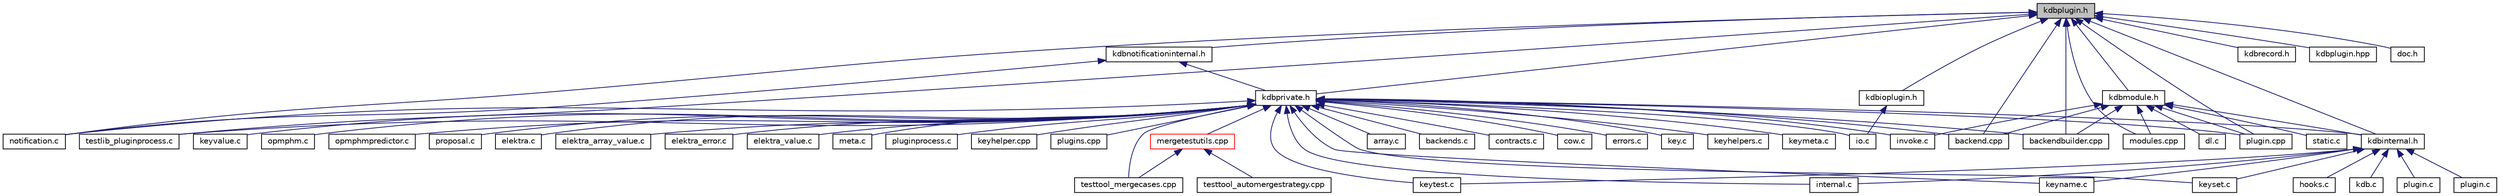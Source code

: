 digraph "kdbplugin.h"
{
 // LATEX_PDF_SIZE
  edge [fontname="Helvetica",fontsize="10",labelfontname="Helvetica",labelfontsize="10"];
  node [fontname="Helvetica",fontsize="10",shape=record];
  Node1 [label="kdbplugin.h",height=0.2,width=0.4,color="black", fillcolor="grey75", style="filled", fontcolor="black",tooltip="Methods for plugin programing."];
  Node1 -> Node2 [dir="back",color="midnightblue",fontsize="10",style="solid"];
  Node2 [label="notification.c",height=0.2,width=0.4,color="black", fillcolor="white", style="filled",URL="$notification_8c.html",tooltip="Implementation of notification functions as defined in kdbnotification.h."];
  Node1 -> Node3 [dir="back",color="midnightblue",fontsize="10",style="solid"];
  Node3 [label="testlib_pluginprocess.c",height=0.2,width=0.4,color="black", fillcolor="white", style="filled",URL="$testlib__pluginprocess_8c.html",tooltip="Tests for pluginprocess library."];
  Node1 -> Node4 [dir="back",color="midnightblue",fontsize="10",style="solid"];
  Node4 [label="backend.cpp",height=0.2,width=0.4,color="black", fillcolor="white", style="filled",URL="$src_2backend_8cpp.html",tooltip="Implementation of backend."];
  Node1 -> Node5 [dir="back",color="midnightblue",fontsize="10",style="solid"];
  Node5 [label="backendbuilder.cpp",height=0.2,width=0.4,color="black", fillcolor="white", style="filled",URL="$backendbuilder_8cpp.html",tooltip="Implementation of backend builder."];
  Node1 -> Node6 [dir="back",color="midnightblue",fontsize="10",style="solid"];
  Node6 [label="modules.cpp",height=0.2,width=0.4,color="black", fillcolor="white", style="filled",URL="$modules_8cpp.html",tooltip="Implementation of module loading."];
  Node1 -> Node7 [dir="back",color="midnightblue",fontsize="10",style="solid"];
  Node7 [label="plugin.cpp",height=0.2,width=0.4,color="black", fillcolor="white", style="filled",URL="$plugin_8cpp.html",tooltip="Implementation of plugin."];
  Node1 -> Node8 [dir="back",color="midnightblue",fontsize="10",style="solid"];
  Node8 [label="kdbinternal.h",height=0.2,width=0.4,color="black", fillcolor="white", style="filled",URL="$kdbinternal_8h.html",tooltip="Includes most internal header files."];
  Node8 -> Node9 [dir="back",color="midnightblue",fontsize="10",style="solid"];
  Node9 [label="hooks.c",height=0.2,width=0.4,color="black", fillcolor="white", style="filled",URL="$hooks_8c.html",tooltip=" "];
  Node8 -> Node10 [dir="back",color="midnightblue",fontsize="10",style="solid"];
  Node10 [label="internal.c",height=0.2,width=0.4,color="black", fillcolor="white", style="filled",URL="$internal_8c.html",tooltip="Internal methods for Elektra."];
  Node8 -> Node11 [dir="back",color="midnightblue",fontsize="10",style="solid"];
  Node11 [label="kdb.c",height=0.2,width=0.4,color="black", fillcolor="white", style="filled",URL="$kdb_8c.html",tooltip="Low level functions for access the Key Database."];
  Node8 -> Node12 [dir="back",color="midnightblue",fontsize="10",style="solid"];
  Node12 [label="keyname.c",height=0.2,width=0.4,color="black", fillcolor="white", style="filled",URL="$elektra_2keyname_8c.html",tooltip="Methods for Key name manipulation."];
  Node8 -> Node13 [dir="back",color="midnightblue",fontsize="10",style="solid"];
  Node13 [label="keyset.c",height=0.2,width=0.4,color="black", fillcolor="white", style="filled",URL="$keyset_8c.html",tooltip="Methods for key sets."];
  Node8 -> Node14 [dir="back",color="midnightblue",fontsize="10",style="solid"];
  Node14 [label="keytest.c",height=0.2,width=0.4,color="black", fillcolor="white", style="filled",URL="$keytest_8c.html",tooltip="Methods for making tests."];
  Node8 -> Node15 [dir="back",color="midnightblue",fontsize="10",style="solid"];
  Node15 [label="plugin.c",height=0.2,width=0.4,color="black", fillcolor="white", style="filled",URL="$elektra_2plugin_8c.html",tooltip="Interna of plugin functionality."];
  Node8 -> Node16 [dir="back",color="midnightblue",fontsize="10",style="solid"];
  Node16 [label="plugin.c",height=0.2,width=0.4,color="black", fillcolor="white", style="filled",URL="$plugin_2plugin_8c.html",tooltip="Access plugin handle."];
  Node1 -> Node17 [dir="back",color="midnightblue",fontsize="10",style="solid"];
  Node17 [label="kdbioplugin.h",height=0.2,width=0.4,color="black", fillcolor="white", style="filled",URL="$kdbioplugin_8h.html",tooltip="Elektra-I/O functions and declarations for the I/O binding test suite."];
  Node17 -> Node18 [dir="back",color="midnightblue",fontsize="10",style="solid"];
  Node18 [label="io.c",height=0.2,width=0.4,color="black", fillcolor="white", style="filled",URL="$io_8c.html",tooltip="Implementation of I/O functions as defined in kdbio.h."];
  Node1 -> Node19 [dir="back",color="midnightblue",fontsize="10",style="solid"];
  Node19 [label="kdbmodule.h",height=0.2,width=0.4,color="black", fillcolor="white", style="filled",URL="$kdbmodule_8h.html",tooltip=" "];
  Node19 -> Node20 [dir="back",color="midnightblue",fontsize="10",style="solid"];
  Node20 [label="invoke.c",height=0.2,width=0.4,color="black", fillcolor="white", style="filled",URL="$invoke_8c.html",tooltip="Library for invoking exported plugin functions."];
  Node19 -> Node21 [dir="back",color="midnightblue",fontsize="10",style="solid"];
  Node21 [label="dl.c",height=0.2,width=0.4,color="black", fillcolor="white", style="filled",URL="$dl_8c.html",tooltip="Loading modules under linux."];
  Node19 -> Node22 [dir="back",color="midnightblue",fontsize="10",style="solid"];
  Node22 [label="static.c",height=0.2,width=0.4,color="black", fillcolor="white", style="filled",URL="$static_8c.html",tooltip=" "];
  Node19 -> Node4 [dir="back",color="midnightblue",fontsize="10",style="solid"];
  Node19 -> Node5 [dir="back",color="midnightblue",fontsize="10",style="solid"];
  Node19 -> Node6 [dir="back",color="midnightblue",fontsize="10",style="solid"];
  Node19 -> Node7 [dir="back",color="midnightblue",fontsize="10",style="solid"];
  Node19 -> Node8 [dir="back",color="midnightblue",fontsize="10",style="solid"];
  Node1 -> Node23 [dir="back",color="midnightblue",fontsize="10",style="solid"];
  Node23 [label="kdbnotificationinternal.h",height=0.2,width=0.4,color="black", fillcolor="white", style="filled",URL="$kdbnotificationinternal_8h.html",tooltip="Elektra-Notification structures and declarations for developing notification and transport plugins."];
  Node23 -> Node2 [dir="back",color="midnightblue",fontsize="10",style="solid"];
  Node23 -> Node24 [dir="back",color="midnightblue",fontsize="10",style="solid"];
  Node24 [label="kdbprivate.h",height=0.2,width=0.4,color="black", fillcolor="white", style="filled",URL="$kdbprivate_8h.html",tooltip="Private declarations."];
  Node24 -> Node25 [dir="back",color="midnightblue",fontsize="10",style="solid"];
  Node25 [label="array.c",height=0.2,width=0.4,color="black", fillcolor="white", style="filled",URL="$array_8c.html",tooltip="Array methods."];
  Node24 -> Node26 [dir="back",color="midnightblue",fontsize="10",style="solid"];
  Node26 [label="backends.c",height=0.2,width=0.4,color="black", fillcolor="white", style="filled",URL="$backends_8c.html",tooltip="Internal functions for handling the backends KeySet of a KDB instance."];
  Node24 -> Node27 [dir="back",color="midnightblue",fontsize="10",style="solid"];
  Node27 [label="contracts.c",height=0.2,width=0.4,color="black", fillcolor="white", style="filled",URL="$contracts_8c.html",tooltip="Contract constructors for kdbOpen()"];
  Node24 -> Node28 [dir="back",color="midnightblue",fontsize="10",style="solid"];
  Node28 [label="cow.c",height=0.2,width=0.4,color="black", fillcolor="white", style="filled",URL="$cow_8c.html",tooltip="Shared methods for key and keyset copy-on-write."];
  Node24 -> Node29 [dir="back",color="midnightblue",fontsize="10",style="solid"];
  Node29 [label="errors.c",height=0.2,width=0.4,color="black", fillcolor="white", style="filled",URL="$errors_8c.html",tooltip="Used for writing the error/warning information into a key to be used for emitting messages to the use..."];
  Node24 -> Node10 [dir="back",color="midnightblue",fontsize="10",style="solid"];
  Node24 -> Node30 [dir="back",color="midnightblue",fontsize="10",style="solid"];
  Node30 [label="key.c",height=0.2,width=0.4,color="black", fillcolor="white", style="filled",URL="$key_8c.html",tooltip="Methods for Key manipulation."];
  Node24 -> Node31 [dir="back",color="midnightblue",fontsize="10",style="solid"];
  Node31 [label="keyhelpers.c",height=0.2,width=0.4,color="black", fillcolor="white", style="filled",URL="$keyhelpers_8c.html",tooltip="Helpers for key manipulation."];
  Node24 -> Node32 [dir="back",color="midnightblue",fontsize="10",style="solid"];
  Node32 [label="keymeta.c",height=0.2,width=0.4,color="black", fillcolor="white", style="filled",URL="$keymeta_8c.html",tooltip="Methods to do various operations on Key metadata."];
  Node24 -> Node12 [dir="back",color="midnightblue",fontsize="10",style="solid"];
  Node24 -> Node13 [dir="back",color="midnightblue",fontsize="10",style="solid"];
  Node24 -> Node14 [dir="back",color="midnightblue",fontsize="10",style="solid"];
  Node24 -> Node33 [dir="back",color="midnightblue",fontsize="10",style="solid"];
  Node33 [label="keyvalue.c",height=0.2,width=0.4,color="black", fillcolor="white", style="filled",URL="$keyvalue_8c.html",tooltip="Methods for Key value manipulation."];
  Node24 -> Node34 [dir="back",color="midnightblue",fontsize="10",style="solid"];
  Node34 [label="opmphm.c",height=0.2,width=0.4,color="black", fillcolor="white", style="filled",URL="$opmphm_8c.html",tooltip="The Order Preserving Minimal Perfect Hash Map."];
  Node24 -> Node35 [dir="back",color="midnightblue",fontsize="10",style="solid"];
  Node35 [label="opmphmpredictor.c",height=0.2,width=0.4,color="black", fillcolor="white", style="filled",URL="$opmphmpredictor_8c.html",tooltip="The Order Preserving Minimal Perfect Hash Map Predictor."];
  Node24 -> Node36 [dir="back",color="midnightblue",fontsize="10",style="solid"];
  Node36 [label="proposal.c",height=0.2,width=0.4,color="black", fillcolor="white", style="filled",URL="$proposal_8c.html",tooltip="Implementation of proposed API enhancements."];
  Node24 -> Node37 [dir="back",color="midnightblue",fontsize="10",style="solid"];
  Node37 [label="elektra.c",height=0.2,width=0.4,color="black", fillcolor="white", style="filled",URL="$elektra_8c.html",tooltip="Elektra High Level API."];
  Node24 -> Node38 [dir="back",color="midnightblue",fontsize="10",style="solid"];
  Node38 [label="elektra_array_value.c",height=0.2,width=0.4,color="black", fillcolor="white", style="filled",URL="$elektra__array__value_8c.html",tooltip="Elektra High Level API."];
  Node24 -> Node39 [dir="back",color="midnightblue",fontsize="10",style="solid"];
  Node39 [label="elektra_error.c",height=0.2,width=0.4,color="black", fillcolor="white", style="filled",URL="$elektra__error_8c.html",tooltip="The error module of the High level API."];
  Node24 -> Node40 [dir="back",color="midnightblue",fontsize="10",style="solid"];
  Node40 [label="elektra_value.c",height=0.2,width=0.4,color="black", fillcolor="white", style="filled",URL="$elektra__value_8c.html",tooltip="Elektra High Level API."];
  Node24 -> Node20 [dir="back",color="midnightblue",fontsize="10",style="solid"];
  Node24 -> Node18 [dir="back",color="midnightblue",fontsize="10",style="solid"];
  Node24 -> Node41 [dir="back",color="midnightblue",fontsize="10",style="solid"];
  Node41 [label="meta.c",height=0.2,width=0.4,color="black", fillcolor="white", style="filled",URL="$meta_8c.html",tooltip="Methods for metadata manipulation."];
  Node24 -> Node2 [dir="back",color="midnightblue",fontsize="10",style="solid"];
  Node24 -> Node42 [dir="back",color="midnightblue",fontsize="10",style="solid"];
  Node42 [label="pluginprocess.c",height=0.2,width=0.4,color="black", fillcolor="white", style="filled",URL="$pluginprocess_8c.html",tooltip="Source for the pluginprocess library."];
  Node24 -> Node3 [dir="back",color="midnightblue",fontsize="10",style="solid"];
  Node24 -> Node4 [dir="back",color="midnightblue",fontsize="10",style="solid"];
  Node24 -> Node5 [dir="back",color="midnightblue",fontsize="10",style="solid"];
  Node24 -> Node43 [dir="back",color="midnightblue",fontsize="10",style="solid"];
  Node43 [label="keyhelper.cpp",height=0.2,width=0.4,color="black", fillcolor="white", style="filled",URL="$keyhelper_8cpp.html",tooltip="Key helper functions."];
  Node24 -> Node7 [dir="back",color="midnightblue",fontsize="10",style="solid"];
  Node24 -> Node44 [dir="back",color="midnightblue",fontsize="10",style="solid"];
  Node44 [label="plugins.cpp",height=0.2,width=0.4,color="black", fillcolor="white", style="filled",URL="$plugins_8cpp.html",tooltip="Implementation of set/get/error plugins."];
  Node24 -> Node45 [dir="back",color="midnightblue",fontsize="10",style="solid"];
  Node45 [label="mergetestutils.cpp",height=0.2,width=0.4,color="red", fillcolor="white", style="filled",URL="$mergetestutils_8cpp.html",tooltip="Implements a helper class for merge related tests."];
  Node45 -> Node46 [dir="back",color="midnightblue",fontsize="10",style="solid"];
  Node46 [label="testtool_automergestrategy.cpp",height=0.2,width=0.4,color="black", fillcolor="white", style="filled",URL="$testtool__automergestrategy_8cpp.html",tooltip="Tests for the AutoMergeStrategy."];
  Node45 -> Node47 [dir="back",color="midnightblue",fontsize="10",style="solid"];
  Node47 [label="testtool_mergecases.cpp",height=0.2,width=0.4,color="black", fillcolor="white", style="filled",URL="$testtool__mergecases_8cpp.html",tooltip="Tests for the ThreeWayMerge."];
  Node24 -> Node47 [dir="back",color="midnightblue",fontsize="10",style="solid"];
  Node24 -> Node8 [dir="back",color="midnightblue",fontsize="10",style="solid"];
  Node1 -> Node24 [dir="back",color="midnightblue",fontsize="10",style="solid"];
  Node1 -> Node51 [dir="back",color="midnightblue",fontsize="10",style="solid"];
  Node51 [label="kdbrecord.h",height=0.2,width=0.4,color="black", fillcolor="white", style="filled",URL="$kdbrecord_8h.html",tooltip="Defines for record."];
  Node1 -> Node52 [dir="back",color="midnightblue",fontsize="10",style="solid"];
  Node52 [label="kdbplugin.hpp",height=0.2,width=0.4,color="black", fillcolor="white", style="filled",URL="$kdbplugin_8hpp.html",tooltip="Helpers for creating plugins."];
  Node1 -> Node53 [dir="back",color="midnightblue",fontsize="10",style="solid"];
  Node53 [label="doc.h",height=0.2,width=0.4,color="black", fillcolor="white", style="filled",URL="$doc_8h.html",tooltip=" "];
}
